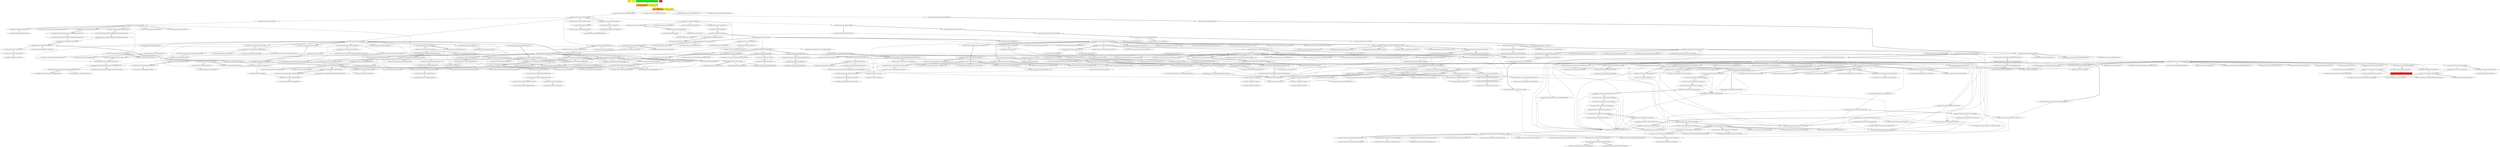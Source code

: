 digraph enhanced {
	"ochiai" [style=striped shape=box fillcolor="yellow"];
	"d4" [style=striped shape=box fillcolor="yellow"];
	"com.google.javascript.jscomp.CodePrinterTest#386" [style=striped shape=box fillcolor="orange:yellow"];
	"com.google.javascript.jscomp.CodeGenerator#1010" [style=striped shape=box fillcolor="red"];
	"real" [style=striped shape=box fillcolor="red"];
	"com.google.javascript.jscomp.CodePrinterTest#1231" [style=striped shape=box fillcolor="green"];
	"com.google.javascript.jscomp.CodePrinterTest#70" [style=striped shape=box fillcolor="orange:yellow"];
	"com.google.common.collect.RegularImmutableMap$NonTerminalEntry#116" -> "com.google.common.collect.ImmutableEntry#34";
	"com.google.common.collect.Maps#540" -> "com.google.common.collect.ImmutableEntry#34";
	"com.google.common.collect.RegularImmutableMap$TerminalEntry#134" -> "com.google.common.collect.ImmutableEntry#34";
	"com.google.common.collect.RegularImmutableMap#98" -> "com.google.common.collect.RegularImmutableMap$NonTerminalEntry#116";
	"com.google.javascript.jscomp.JSSourceFile#78" -> "com.google.javascript.jscomp.SourceFile#97" [style=bold];
	"com.google.javascript.jscomp.mozilla.rhino.ObjToIntMap#362" -> "com.google.javascript.jscomp.mozilla.rhino.ObjToIntMap#326" [style=bold];
	"com.google.javascript.rhino.Node#836" -> "com.google.javascript.rhino.Node$PropListItem#352" [style=bold];
	"com.google.javascript.rhino.Node#825" -> "com.google.javascript.rhino.Node$PropListItem#356";
	"com.google.javascript.jscomp.mozilla.rhino.ast.Symbol#68" -> "com.google.javascript.jscomp.mozilla.rhino.ast.Symbol#104" [style=bold];
	"com.google.javascript.jscomp.parsing.IRFactory$TransformDispatcher#361" -> "com.google.javascript.jscomp.mozilla.rhino.Node$NodeIterator#393" [style=bold];
	"com.google.javascript.jscomp.parsing.IRFactory#358" -> "com.google.javascript.jscomp.parsing.TypeSafeDispatcher#119" [style=bold];
	"com.google.javascript.jscomp.parsing.IRFactory#298" -> "com.google.javascript.rhino.Node#1144" [style=bold];
	"com.google.javascript.jscomp.parsing.ParserRunner#55" -> "com.google.javascript.jscomp.parsing.ParserRunner#62" [style=bold];
	"com.google.javascript.jscomp.ComposeWarningsGuard$GuardComparator#62" -> "com.google.javascript.jscomp.WarningsGuard#84";
	"com.google.common.collect.RegularImmutableMap#48" -> "com.google.common.collect.RegularImmutableMap$NonTerminalEntry#121";
	"com.google.common.collect.RegularImmutableMap#143" -> "com.google.common.collect.RegularImmutableMap$NonTerminalEntry#121";
	"com.google.javascript.jscomp.mozilla.rhino.ScriptRuntime$DefaultMessageProvider#3700" -> "com.google.javascript.jscomp.mozilla.rhino.Context#379" [style=bold];
	"com.google.javascript.jscomp.mozilla.rhino.Node#430" -> "com.google.javascript.jscomp.mozilla.rhino.Node$NodeIterator#388" [style=bold];
	"com.google.javascript.jscomp.mozilla.rhino.Parser#3278" -> "com.google.javascript.jscomp.mozilla.rhino.Parser#3289";
	"com.google.javascript.jscomp.mozilla.rhino.Parser#1890" -> "com.google.javascript.jscomp.mozilla.rhino.Parser#296";
	"com.google.javascript.jscomp.mozilla.rhino.Parser#2179" -> "com.google.javascript.jscomp.mozilla.rhino.Parser#2192" [style=bold];
	"com.google.javascript.jscomp.mozilla.rhino.Node$NodeIterator#382" -> "com.google.javascript.jscomp.mozilla.rhino.Node$NodeIterator#382";
	"com.google.javascript.jscomp.parsing.IRFactory$TransformDispatcher#361" -> "com.google.javascript.jscomp.mozilla.rhino.Node$NodeIterator#382";
	"com.google.javascript.jscomp.Compiler#218" -> "com.google.javascript.jscomp.ErrorFormat$2#38" [style=bold];
	"com.google.javascript.jscomp.Tracer#440" -> "com.google.javascript.jscomp.Tracer#407" [style=bold];
	"com.google.javascript.rhino.Node#860" -> "com.google.javascript.rhino.Node#1177";
	"com.google.javascript.jscomp.JsAst#87" -> "com.google.javascript.jscomp.parsing.ParserRunner#95";
	"com.google.javascript.jscomp.RhinoErrorReporter#33" -> "com.google.javascript.jscomp.RhinoErrorReporter#73" [style=bold];
	"com.google.javascript.jscomp.ComposeWarningsGuard#141" -> "com.google.javascript.jscomp.WarningsGuard#95";
	"com.google.javascript.jscomp.CodePrinter$CompactCodePrinter#379" -> "com.google.javascript.jscomp.CodePrinter$CompactCodePrinter#407" [style=bold];
	"com.google.javascript.jscomp.mozilla.rhino.ast.ScriptNode#85" -> "com.google.javascript.jscomp.mozilla.rhino.ast.Scope#73" [style=bold];
	"com.google.javascript.rhino.ScriptRuntime#458" -> "com.google.javascript.rhino.Context#400" [style=bold];
	"com.google.javascript.rhino.Node#2038" -> "com.google.javascript.rhino.Node#832";
	"com.google.common.collect.ImmutableSet#160" -> "com.google.common.collect.ImmutableSet#222" [style=bold];
	"com.google.javascript.jscomp.NodeTraversal#196" -> "com.google.javascript.jscomp.NodeTraversal#204" [style=bold];
	"com.google.javascript.rhino.Node#832" -> "com.google.javascript.rhino.Node#836";
	"com.google.javascript.jscomp.mozilla.rhino.Node#227" -> "com.google.javascript.jscomp.mozilla.rhino.Node#513";
	"com.google.javascript.jscomp.SourceFile$Preloaded#304" -> "com.google.javascript.jscomp.SourceFile#79";
	"com.google.javascript.jscomp.JSSourceFile#72" -> "com.google.javascript.jscomp.SourceFile#79";
	"com.google.javascript.jscomp.parsing.Config#90" -> "com.google.common.collect.ImmutableMap#318" [style=bold];
	"com.google.javascript.jscomp.mozilla.rhino.CompilerEnvirons#69" -> "com.google.javascript.jscomp.mozilla.rhino.Context#1816" [style=bold];
	"com.google.javascript.jscomp.mozilla.rhino.ScriptRuntime#3639" -> "com.google.javascript.jscomp.mozilla.rhino.ScriptRuntime#3691";
	"com.google.common.collect.RegularImmutableMap#48" -> "com.google.common.collect.ImmutableEntry#44";
	"com.google.common.collect.RegularImmutableMap#143" -> "com.google.common.collect.ImmutableEntry#44";
	"com.google.javascript.jscomp.SuppressDocWarningsGuard#40" -> "com.google.common.collect.ImmutableEntry#44";
	"com.google.common.collect.ImmutableMap$Builder#189" -> "com.google.common.collect.ImmutableEntry#44";
	"com.google.javascript.jscomp.CodeGenerator#87" -> "com.google.javascript.rhino.Node#1283";
	"com.google.javascript.jscomp.CodeConsumer#200" -> "com.google.javascript.jscomp.CodePrinter$CompactCodePrinter#416";
	"com.google.javascript.jscomp.CodeConsumer#182" -> "com.google.javascript.jscomp.CodePrinter$CompactCodePrinter#416";
	"com.google.javascript.jscomp.CodePrinterTest#70" -> "com.google.javascript.jscomp.CodePrinter$Builder#584";
	"com.google.javascript.jscomp.parsing.ParserRunner#95" -> "com.google.javascript.jscomp.mozilla.rhino.Context#393" [style=bold];
	"com.google.javascript.rhino.Node#1144" -> "com.google.javascript.rhino.Node#1163";
	"com.google.javascript.rhino.Node#1136" -> "com.google.javascript.rhino.Node#1163";
	"com.google.common.collect.RegularImmutableMap#48" -> "com.google.common.collect.ImmutableEntry#40";
	"com.google.common.collect.RegularImmutableMap#143" -> "com.google.common.collect.ImmutableEntry#40";
	"com.google.javascript.jscomp.SuppressDocWarningsGuard#40" -> "com.google.common.collect.ImmutableEntry#40";
	"com.google.common.collect.ImmutableMap$Builder#189" -> "com.google.common.collect.ImmutableEntry#40";
	"com.google.javascript.jscomp.BasicErrorManager#37" -> "com.google.common.collect.Sets#326";
	"com.google.javascript.jscomp.mozilla.rhino.Parser#3316" -> "com.google.javascript.jscomp.mozilla.rhino.ast.StringLiteral#95" [style=bold];
	"com.google.javascript.jscomp.CodeGenerator#87" -> "com.google.javascript.jscomp.CodePrinter$MappedCodePrinter#91" [style=bold];
	"com.google.javascript.jscomp.CompilerOptions#939" -> "com.google.javascript.jscomp.ComposeWarningsGuard#118" [style=bold];
	"com.google.javascript.jscomp.parsing.IRFactory#152" -> "com.google.javascript.rhino.Node#825";
	"com.google.javascript.jscomp.JsAst#87" -> "com.google.javascript.rhino.Node#825";
	"com.google.javascript.rhino.Node#1994" -> "com.google.javascript.rhino.Node#825";
	"com.google.javascript.jscomp.mozilla.rhino.Parser#1890" -> "com.google.javascript.jscomp.mozilla.rhino.Parser#2094";
	"com.google.javascript.jscomp.mozilla.rhino.Context#418" -> "com.google.javascript.jscomp.mozilla.rhino.ContextFactory#501" [style=bold];
	"com.google.javascript.jscomp.Compiler#227" -> "com.google.javascript.jscomp.SuppressDocWarningsGuard#40" [style=bold];
	"com.google.javascript.jscomp.RhinoErrorReporter#73" -> "com.google.javascript.jscomp.RhinoErrorReporter#69" [style=bold];
	"com.google.javascript.jscomp.parsing.IRFactory#122" -> "com.google.javascript.jscomp.parsing.IRFactory$TransformDispatcher#361";
	"com.google.javascript.jscomp.parsing.TypeSafeDispatcher#119" -> "com.google.javascript.jscomp.parsing.IRFactory$TransformDispatcher#361";
	"com.google.javascript.jscomp.parsing.IRFactory$TransformDispatcher#361" -> "com.google.javascript.jscomp.parsing.IRFactory$TransformDispatcher#361";
	"com.google.common.collect.RegularImmutableMap#48" -> "com.google.common.collect.RegularImmutableMap$TerminalEntry#138";
	"com.google.common.collect.RegularImmutableMap#143" -> "com.google.common.collect.RegularImmutableMap$TerminalEntry#138";
	"com.google.javascript.jscomp.parsing.Config#90" -> "com.google.common.collect.ImmutableMap$Builder#207" [style=bold];
	"com.google.common.collect.RegularImmutableMap#98" -> "com.google.common.collect.RegularImmutableMap$TerminalEntry#134" [style=bold];
	"com.google.javascript.jscomp.PrepareAst#57" -> "com.google.javascript.jscomp.NodeTraversal#421";
	"com.google.javascript.jscomp.parsing.ParserRunner#95" -> "com.google.javascript.jscomp.mozilla.rhino.Parser#152";
	"com.google.javascript.jscomp.CodePrinterTest#70" -> "com.google.javascript.jscomp.CodePrinter$Builder#510";
	"com.google.javascript.jscomp.mozilla.rhino.Parser#1890" -> "com.google.javascript.jscomp.mozilla.rhino.Parser#392";
	"com.google.javascript.jscomp.mozilla.rhino.Parser#2166" -> "com.google.javascript.jscomp.mozilla.rhino.Parser#392";
	"com.google.javascript.jscomp.mozilla.rhino.Parser#2153" -> "com.google.javascript.jscomp.mozilla.rhino.Parser#392";
	"com.google.javascript.jscomp.mozilla.rhino.Parser#2192" -> "com.google.javascript.jscomp.mozilla.rhino.Parser#392";
	"com.google.javascript.jscomp.mozilla.rhino.Parser#2205" -> "com.google.javascript.jscomp.mozilla.rhino.Parser#392";
	"com.google.javascript.jscomp.mozilla.rhino.Parser#2129" -> "com.google.javascript.jscomp.mozilla.rhino.Parser#392";
	"com.google.javascript.jscomp.mozilla.rhino.Parser#2179" -> "com.google.javascript.jscomp.mozilla.rhino.Parser#392";
	"com.google.javascript.jscomp.mozilla.rhino.Parser#425" -> "com.google.javascript.jscomp.mozilla.rhino.Parser#392";
	"com.google.common.collect.Iterators$11#980" -> "com.google.common.collect.AbstractIndexedListIterator#54";
	"com.google.javascript.jscomp.NodeTraversal#246" -> "com.google.javascript.jscomp.NodeTraversal#543" [style=bold];
	"com.google.javascript.jscomp.mozilla.rhino.Node#234" -> "com.google.javascript.jscomp.mozilla.rhino.Node#534" [style=bold];
	"com.google.javascript.jscomp.ComposeWarningsGuard$GuardComparator#62" -> "com.google.javascript.jscomp.SuppressDocWarningsGuard#94" [style=bold];
	"com.google.javascript.jscomp.CodeConsumer#204" -> "com.google.javascript.jscomp.CodePrinter$CompactCodePrinter#461";
	"com.google.javascript.jscomp.mozilla.rhino.ast.Scope#222" -> "com.google.javascript.jscomp.mozilla.rhino.ast.Symbol#146" [style=bold];
	"com.google.javascript.jscomp.mozilla.rhino.ast.StringLiteral#68" -> "com.google.javascript.jscomp.mozilla.rhino.ast.AstNode#182";
	"com.google.javascript.jscomp.mozilla.rhino.ast.VariableInitializer#81" -> "com.google.javascript.jscomp.mozilla.rhino.ast.AstNode#182";
	"com.google.javascript.jscomp.mozilla.rhino.Parser#1890" -> "com.google.javascript.jscomp.mozilla.rhino.TokenStream#299";
	"com.google.javascript.jscomp.mozilla.rhino.Parser#331" -> "com.google.javascript.jscomp.mozilla.rhino.TokenStream#299";
	"com.google.javascript.jscomp.mozilla.rhino.ast.AstRoot#70" -> "com.google.javascript.jscomp.mozilla.rhino.ast.ScriptNode#85" [style=bold];
	"com.google.javascript.jscomp.Tracer#234" -> "com.google.javascript.jscomp.Tracer#958";
	"com.google.javascript.jscomp.Tracer#407" -> "com.google.javascript.jscomp.Tracer#958";
	"com.google.javascript.jscomp.CodeGenerator#87" -> "com.google.javascript.jscomp.CodePrinter$CompactCodePrinter#479";
	"com.google.javascript.rhino.Node#864" -> "com.google.javascript.rhino.Node#1189";
	"com.google.javascript.jscomp.RhinoErrorReporter#109" -> "com.google.javascript.jscomp.RhinoErrorReporter$OldRhinoErrorReporter#140" [style=bold];
	"com.google.javascript.jscomp.mozilla.rhino.Parser#2009" -> "com.google.javascript.jscomp.mozilla.rhino.ast.Symbol#68" [style=bold];
	"com.google.javascript.jscomp.mozilla.rhino.Parser#2826" -> "com.google.javascript.jscomp.mozilla.rhino.Parser#383" [style=bold];
	"com.google.common.collect.RegularImmutableMap$EntrySet#202" -> "com.google.common.collect.RegularImmutableMap#36";
	"com.google.javascript.jscomp.parsing.IRFactory$TransformDispatcher#725" -> "com.google.javascript.jscomp.parsing.IRFactory#78";
	"com.google.javascript.jscomp.parsing.IRFactory$TransformDispatcher#361" -> "com.google.javascript.jscomp.parsing.IRFactory#78";
	"com.google.javascript.jscomp.parsing.IRFactory$TransformDispatcher#708" -> "com.google.javascript.jscomp.parsing.IRFactory#78";
	"com.google.javascript.jscomp.SuppressDocWarningsGuard#40" -> "com.google.common.collect.RegularImmutableMap#35";
	"com.google.common.collect.RegularImmutableMap#35" -> "com.google.common.collect.RegularImmutableMap#35";
	"com.google.common.collect.ImmutableMap$Builder#189" -> "com.google.common.collect.RegularImmutableMap#35";
	"com.google.common.collect.ImmutableSet#364" -> "com.google.common.collect.ImmutableCollection#47";
	"com.google.javascript.jscomp.ComposeWarningsGuard$GuardComparator#51" -> "com.google.javascript.jscomp.ComposeWarningsGuard$GuardComparator#62";
	"com.google.javascript.jscomp.RhinoErrorReporter$OldRhinoErrorReporter#140" -> "com.google.javascript.jscomp.RhinoErrorReporter$OldRhinoErrorReporter#144" [style=bold];
	"com.google.javascript.jscomp.parsing.IRFactory$TransformDispatcher#361" -> "com.google.javascript.rhino.Node#603";
	"com.google.javascript.jscomp.NodeTraversal#439" -> "com.google.javascript.jscomp.NodeTraversal#439";
	"com.google.javascript.jscomp.NodeTraversal#246" -> "com.google.javascript.jscomp.NodeTraversal#439";
	"com.google.javascript.jscomp.CodePrinter$Builder#584" -> "com.google.javascript.jscomp.CodePrinter#35" [style=bold];
	"com.google.javascript.jscomp.mozilla.rhino.ast.VariableDeclaration#72" -> "com.google.javascript.jscomp.mozilla.rhino.ast.AstNode#171";
	"com.google.javascript.jscomp.mozilla.rhino.ast.Name#84" -> "com.google.javascript.jscomp.mozilla.rhino.ast.AstNode#171";
	"com.google.javascript.jscomp.Compiler#1261" -> "com.google.javascript.jscomp.JSSourceFile#55";
	"com.google.javascript.jscomp.parsing.ParserRunner#95" -> "com.google.javascript.rhino.Node#2038";
	"com.google.common.collect.AbstractIndexedListIterator#54" -> "com.google.common.collect.AbstractIndexedListIterator#68";
	"com.google.javascript.jscomp.DiagnosticGroupWarningsGuard#33" -> "com.google.javascript.jscomp.WarningsGuard#45";
	"com.google.javascript.jscomp.SuppressDocWarningsGuard#40" -> "com.google.javascript.jscomp.WarningsGuard#45";
	"com.google.javascript.jscomp.ComposeWarningsGuard#78" -> "com.google.javascript.jscomp.WarningsGuard#45";
	"com.google.javascript.jscomp.RhinoErrorReporter#73" -> "com.google.common.collect.ImmutableMap#117" [style=bold];
	"com.google.javascript.jscomp.CodePrinterTest#31" -> "com.google.javascript.jscomp.Compiler#182";
	"com.google.javascript.jscomp.mozilla.rhino.ObjToIntMap#362" -> "com.google.javascript.jscomp.mozilla.rhino.ObjToIntMap#304" [style=bold];
	"com.google.javascript.jscomp.Compiler#182" -> "com.google.javascript.jscomp.Compiler#189";
	"com.google.javascript.jscomp.mozilla.rhino.ScriptRuntime#3691" -> "com.google.javascript.jscomp.mozilla.rhino.ScriptRuntime$DefaultMessageProvider#3700" [style=bold];
	"com.google.javascript.jscomp.ComposeWarningsGuard#78" -> "com.google.javascript.jscomp.ComposeWarningsGuard$GuardComparator#51";
	"com.google.javascript.jscomp.ComposeWarningsGuard#87" -> "com.google.javascript.jscomp.ComposeWarningsGuard$GuardComparator#51";
	"com.google.common.collect.AbstractIndexedListIterator#81" -> "com.google.common.collect.Iterators$11#982";
	"com.google.javascript.jscomp.CodePrinterTest#70" -> "com.google.javascript.jscomp.CodePrinter$Builder#539";
	"com.google.common.collect.Iterators#979" -> "com.google.common.collect.Iterators$11#980" [style=bold];
	"com.google.javascript.jscomp.parsing.IRFactory#1243" -> "com.google.javascript.rhino.Node#757";
	"com.google.javascript.jscomp.parsing.IRFactory#1263" -> "com.google.javascript.rhino.Node#757";
	"com.google.javascript.jscomp.parsing.IRFactory#1259" -> "com.google.javascript.rhino.Node#757";
	"com.google.javascript.jscomp.parsing.Config#90" -> "com.google.common.collect.AbstractIndexedListIterator#76";
	"com.google.javascript.jscomp.ComposeWarningsGuard#118" -> "com.google.common.collect.AbstractIndexedListIterator#76";
	"com.google.common.collect.AbstractIndexedListIterator#81" -> "com.google.common.collect.AbstractIndexedListIterator#76";
	"com.google.javascript.jscomp.SuppressDocWarningsGuard#40" -> "com.google.common.collect.AbstractIndexedListIterator#76";
	"com.google.common.collect.ImmutableMap$Builder#189" -> "com.google.common.collect.AbstractIndexedListIterator#76";
	"com.google.javascript.jscomp.DiagnosticGroup#118" -> "com.google.common.collect.AbstractIndexedListIterator#76";
	"com.google.javascript.jscomp.ComposeWarningsGuard$GuardComparator#51" -> "com.google.javascript.jscomp.ComposeWarningsGuard$GuardComparator#56" [style=bold];
	"com.google.javascript.jscomp.NodeTraversal#246" -> "com.google.javascript.jscomp.NodeTraversal#523" [style=bold];
	"com.google.javascript.jscomp.CodePrinter$CompactCodePrinter#407" -> "com.google.javascript.jscomp.CodePrinter$MappedCodePrinter#60";
	"com.google.javascript.jscomp.mozilla.rhino.Parser#1890" -> "com.google.javascript.jscomp.mozilla.rhino.Node#557";
	"com.google.javascript.jscomp.mozilla.rhino.Parser#3289" -> "com.google.javascript.jscomp.mozilla.rhino.Node#557";
	"com.google.javascript.jscomp.mozilla.rhino.Parser#1001" -> "com.google.javascript.jscomp.mozilla.rhino.Node#557";
	"com.google.javascript.jscomp.mozilla.rhino.Parser#3316" -> "com.google.javascript.jscomp.mozilla.rhino.Node#557";
	"com.google.javascript.jscomp.mozilla.rhino.Parser#2477" -> "com.google.javascript.jscomp.mozilla.rhino.Node#557";
	"com.google.javascript.jscomp.parsing.IRFactory$TransformDispatcher#361" -> "com.google.javascript.jscomp.mozilla.rhino.Node#430" [style=bold];
	"com.google.javascript.jscomp.parsing.IRFactory#161" -> "com.google.javascript.jscomp.mozilla.rhino.ast.ScriptNode#93";
	"com.google.javascript.jscomp.parsing.IRFactory$TransformDispatcher#361" -> "com.google.javascript.jscomp.mozilla.rhino.ast.VariableInitializer#120";
	"com.google.javascript.rhino.Node#1136" -> "com.google.javascript.rhino.Node#864";
	"com.google.javascript.jscomp.Tracer#234" -> "com.google.javascript.jscomp.Tracer$1#223" [style=bold];
	"com.google.javascript.jscomp.mozilla.rhino.Parser#1890" -> "com.google.javascript.jscomp.mozilla.rhino.Parser#276";
	"com.google.javascript.jscomp.mozilla.rhino.Parser#550" -> "com.google.javascript.jscomp.mozilla.rhino.Parser#276";
	"com.google.javascript.jscomp.parsing.Config#90" -> "com.google.common.collect.AbstractIndexedListIterator#81";
	"com.google.javascript.jscomp.ComposeWarningsGuard#118" -> "com.google.common.collect.AbstractIndexedListIterator#81";
	"com.google.javascript.jscomp.SuppressDocWarningsGuard#40" -> "com.google.common.collect.AbstractIndexedListIterator#81";
	"com.google.common.collect.ImmutableMap$Builder#189" -> "com.google.common.collect.AbstractIndexedListIterator#81";
	"com.google.javascript.jscomp.DiagnosticGroup#118" -> "com.google.common.collect.AbstractIndexedListIterator#81";
	"com.google.javascript.jscomp.mozilla.rhino.Parser#3316" -> "com.google.javascript.jscomp.mozilla.rhino.ast.StringLiteral#107" [style=bold];
	"com.google.javascript.jscomp.mozilla.rhino.Parser#1890" -> "com.google.javascript.jscomp.mozilla.rhino.ast.VariableInitializer#128";
	"com.google.javascript.jscomp.JSSourceFile#55" -> "com.google.javascript.jscomp.JSSourceFile#72" [style=bold];
	"com.google.javascript.rhino.Node#793" -> "com.google.javascript.rhino.Node#742";
	"com.google.javascript.jscomp.DiagnosticGroupWarningsGuard#45" -> "com.google.javascript.jscomp.CheckLevel#30";
	"com.google.javascript.jscomp.Compiler#227" -> "com.google.javascript.jscomp.CheckLevel#30";
	"com.google.javascript.jscomp.DiagnosticGroupWarningsGuard#50" -> "com.google.javascript.jscomp.CheckLevel#30";
	"com.google.javascript.jscomp.JsAst#77" -> "com.google.javascript.jscomp.JSSourceFile#78";
	"com.google.javascript.jscomp.mozilla.rhino.Parser#3388" -> "com.google.javascript.jscomp.mozilla.rhino.ast.AstNode#191";
	"com.google.javascript.jscomp.mozilla.rhino.Parser#1111" -> "com.google.javascript.jscomp.mozilla.rhino.ast.AstNode#191";
	"com.google.javascript.jscomp.mozilla.rhino.Parser#276" -> "com.google.javascript.jscomp.mozilla.rhino.ast.AstNode#191";
	"com.google.javascript.jscomp.mozilla.rhino.ast.AstNode#263" -> "com.google.javascript.jscomp.mozilla.rhino.ast.AstNode#191";
	"com.google.javascript.jscomp.mozilla.rhino.ast.AstNode#207" -> "com.google.javascript.jscomp.mozilla.rhino.ast.AstNode#191";
	"com.google.javascript.jscomp.mozilla.rhino.Parser#2532" -> "com.google.javascript.jscomp.mozilla.rhino.ast.AstNode#191";
	"com.google.javascript.rhino.Node#1144" -> "com.google.javascript.rhino.Node#860";
	"com.google.javascript.jscomp.parsing.IRFactory#298" -> "com.google.javascript.rhino.Node#860";
	"com.google.javascript.jscomp.parsing.IRFactory$TransformDispatcher#361" -> "com.google.javascript.rhino.Node#860";
	"com.google.javascript.jscomp.mozilla.rhino.ast.Scope#222" -> "com.google.javascript.jscomp.mozilla.rhino.ast.Symbol#97" [style=bold];
	"com.google.common.collect.ImmutableMap#117" -> "com.google.common.collect.ImmutableMap#139";
	"com.google.common.collect.ImmutableMap$Builder#178" -> "com.google.common.collect.ImmutableMap#139";
	"com.google.common.collect.ImmutableMap#240" -> "com.google.common.collect.ImmutableMap#139";
	"com.google.javascript.jscomp.Compiler#227" -> "com.google.javascript.jscomp.DiagnosticGroupWarningsGuard#33";
	"com.google.javascript.jscomp.CompilerOptions#946" -> "com.google.javascript.jscomp.DiagnosticGroupWarningsGuard#33";
	"com.google.javascript.jscomp.SuppressDocWarningsGuard#40" -> "com.google.javascript.jscomp.DiagnosticGroupWarningsGuard#33";
	"com.google.common.collect.ImmutableMap$Builder#189" -> "com.google.common.collect.RegularImmutableMap#167" [style=bold];
	"com.google.javascript.jscomp.mozilla.rhino.ast.Scope#222" -> "com.google.javascript.jscomp.mozilla.rhino.ast.Scope#246" [style=bold];
	"com.google.javascript.jscomp.mozilla.rhino.ast.VariableInitializer#110" -> "com.google.javascript.jscomp.mozilla.rhino.ast.AstNode#263";
	"com.google.javascript.jscomp.mozilla.rhino.Parser#550" -> "com.google.javascript.jscomp.mozilla.rhino.ast.AstNode#263";
	"com.google.javascript.jscomp.mozilla.rhino.ast.VariableInitializer#128" -> "com.google.javascript.jscomp.mozilla.rhino.ast.AstNode#263";
	"com.google.javascript.jscomp.mozilla.rhino.ast.VariableDeclaration#104" -> "com.google.javascript.jscomp.mozilla.rhino.ast.AstNode#263";
	"com.google.common.collect.ImmutableSet#144" -> "com.google.common.collect.ImmutableSet#160";
	"com.google.javascript.jscomp.parsing.IRFactory#78" -> "com.google.javascript.jscomp.parsing.IRFactory#1243" [style=bold];
	"com.google.javascript.jscomp.CodeConsumer#204" -> "com.google.javascript.jscomp.CodeConsumer#200";
	"com.google.javascript.jscomp.mozilla.rhino.ast.AstNode#207" -> "com.google.javascript.jscomp.mozilla.rhino.ast.AstNode#254";
	"com.google.javascript.jscomp.parsing.Config#90" -> "com.google.common.collect.ImmutableMap#128" [style=bold];
	"com.google.javascript.jscomp.mozilla.rhino.ContextFactory#440" -> "com.google.javascript.jscomp.mozilla.rhino.Kit#316";
	"com.google.javascript.jscomp.mozilla.rhino.ContextFactory#451" -> "com.google.javascript.jscomp.mozilla.rhino.Kit#316";
	"com.google.javascript.jscomp.DiagnosticGroup#118" -> "com.google.javascript.jscomp.DiagnosticGroup#111";
	"com.google.javascript.jscomp.Compiler#227" -> "com.google.javascript.jscomp.DiagnosticGroup#72";
	"com.google.javascript.jscomp.ComposeWarningsGuard#118" -> "com.google.javascript.jscomp.DiagnosticGroup#72";
	"com.google.javascript.jscomp.CodeGenerator#948" -> "com.google.javascript.jscomp.CodeGenerator#957" [style=bold];
	"com.google.javascript.jscomp.DiagnosticGroups#58" -> "com.google.common.collect.ImmutableMap#240" [style=bold];
	"com.google.javascript.jscomp.mozilla.rhino.Parser#1890" -> "com.google.javascript.jscomp.mozilla.rhino.Node#204";
	"com.google.javascript.jscomp.mozilla.rhino.ast.VariableDeclaration#115" -> "com.google.javascript.jscomp.mozilla.rhino.Node#204";
	"com.google.javascript.jscomp.CodeGenerator#87" -> "com.google.javascript.rhino.Node$StringNode#299";
	"com.google.javascript.jscomp.mozilla.rhino.ast.Scope#200" -> "com.google.javascript.jscomp.mozilla.rhino.ast.Scope#235" [style=bold];
	"com.google.javascript.jscomp.mozilla.rhino.TokenStream#320" -> "com.google.javascript.jscomp.mozilla.rhino.TokenStream#126";
	"com.google.javascript.jscomp.CodeGenerator#87" -> "com.google.javascript.jscomp.CodeConsumer#204";
	"com.google.javascript.jscomp.mozilla.rhino.Parser#961" -> "com.google.javascript.jscomp.mozilla.rhino.CompilerEnvirons#200";
	"com.google.javascript.jscomp.mozilla.rhino.Parser#3434" -> "com.google.javascript.jscomp.mozilla.rhino.CompilerEnvirons#200";
	"com.google.javascript.jscomp.DiagnosticGroupWarningsGuard#45" -> "com.google.javascript.jscomp.DiagnosticGroup#118";
	"com.google.javascript.jscomp.mozilla.rhino.ast.ScriptNode#278" -> "com.google.javascript.jscomp.mozilla.rhino.ast.Symbol#77" [style=bold];
	"com.google.javascript.jscomp.mozilla.rhino.CompilerEnvirons#69" -> "com.google.javascript.jscomp.mozilla.rhino.Context#2188" [style=bold];
	"com.google.javascript.jscomp.mozilla.rhino.Parser#2477" -> "com.google.javascript.jscomp.mozilla.rhino.Parser#2826";
	"com.google.javascript.jscomp.mozilla.rhino.Parser#2009" -> "com.google.javascript.jscomp.mozilla.rhino.ast.Scope#222" [style=bold];
	"com.google.javascript.jscomp.mozilla.rhino.TokenStream#320" -> "com.google.javascript.jscomp.mozilla.rhino.TokenStream#1303" [style=bold];
	"com.google.javascript.jscomp.CodeGenerator#900" -> "com.google.javascript.jscomp.CodeGenerator#871";
	"com.google.common.collect.ImmutableMap$Builder#212" -> "com.google.common.collect.RegularImmutableMap#48";
	"com.google.common.collect.ImmutableMap#117" -> "com.google.common.collect.RegularImmutableMap#48";
	"com.google.common.collect.ImmutableMap#240" -> "com.google.common.collect.RegularImmutableMap#48";
	"com.google.javascript.jscomp.mozilla.rhino.TokenStream#1303" -> "com.google.javascript.jscomp.mozilla.rhino.TokenStream#1308";
	"com.google.javascript.jscomp.mozilla.rhino.TokenStream#320" -> "com.google.javascript.jscomp.mozilla.rhino.TokenStream#1308";
	"com.google.javascript.jscomp.mozilla.rhino.Node#513" -> "com.google.javascript.jscomp.mozilla.rhino.Node#474" [style=bold];
	"com.google.javascript.jscomp.mozilla.rhino.ast.Jump#61" -> "com.google.javascript.jscomp.mozilla.rhino.ast.AstNode#163";
	"com.google.javascript.jscomp.mozilla.rhino.ast.AstNode#171" -> "com.google.javascript.jscomp.mozilla.rhino.ast.AstNode#163";
	"com.google.javascript.jscomp.mozilla.rhino.ast.AstNode#182" -> "com.google.javascript.jscomp.mozilla.rhino.ast.AstNode#163";
	"com.google.javascript.jscomp.mozilla.rhino.Parser#1890" -> "com.google.javascript.jscomp.mozilla.rhino.Node#234";
	"com.google.common.collect.RegularImmutableMap#48" -> "com.google.common.collect.ImmutableMap#269";
	"com.google.javascript.jscomp.mozilla.rhino.Parser#550" -> "com.google.javascript.jscomp.mozilla.rhino.ast.ScriptNode#101";
	"com.google.common.collect.ImmutableMap$Builder#207" -> "com.google.common.collect.ImmutableMap$Builder#212" [style=bold];
	"com.google.javascript.jscomp.CodeGenerator#87" -> "com.google.javascript.jscomp.NodeUtil#2148";
	"com.google.javascript.jscomp.CodeGenerator#957" -> "com.google.javascript.jscomp.CodeGenerator#1010";
	"com.google.javascript.jscomp.Compiler#858" -> "com.google.javascript.jscomp.Tracer#234";
	"com.google.javascript.jscomp.parsing.IRFactory#78" -> "com.google.javascript.jscomp.parsing.IRFactory#1263";
	"com.google.javascript.jscomp.CodePrinterTest#70" -> "com.google.javascript.jscomp.CodePrinter$Builder#501";
	"com.google.common.collect.SingletonImmutableSet#63" -> "com.google.javascript.jscomp.DiagnosticType#115" [style=bold];
	"com.google.javascript.jscomp.mozilla.rhino.ast.Symbol#68" -> "com.google.javascript.jscomp.mozilla.rhino.ast.Symbol#84" [style=bold];
	"com.google.javascript.jscomp.mozilla.rhino.TokenStream#1284" -> "com.google.javascript.jscomp.mozilla.rhino.TokenStream#1410";
	"com.google.javascript.jscomp.NodeTraversal#439" -> "com.google.javascript.jscomp.NodeTraversal#614";
	"com.google.javascript.rhino.Node#525" -> "com.google.javascript.rhino.Node$StringNode#278";
	"com.google.javascript.rhino.Node#521" -> "com.google.javascript.rhino.Node$StringNode#278";
	"com.google.javascript.jscomp.CodeGenerator#87" -> "com.google.javascript.jscomp.CodePrinter$MappedCodePrinter#114" [style=bold];
	"com.google.javascript.jscomp.parsing.IRFactory#244" -> "com.google.javascript.jscomp.mozilla.rhino.Node#227" [style=bold];
	"com.google.javascript.jscomp.CompilerInput#105" -> "com.google.javascript.jscomp.JsAst#49";
	"com.google.common.collect.AbstractIndexedListIterator#68" -> "com.google.common.collect.UnmodifiableListIterator#36";
	"com.google.javascript.jscomp.mozilla.rhino.CompilerEnvirons#69" -> "com.google.javascript.jscomp.mozilla.rhino.CompilerEnvirons#102";
	"com.google.javascript.jscomp.CompilerInput#84" -> "com.google.javascript.jscomp.JsAst#42";
	"com.google.javascript.jscomp.parsing.IRFactory#78" -> "com.google.javascript.jscomp.parsing.IRFactory#1259";
	"com.google.javascript.jscomp.mozilla.rhino.Parser#1890" -> "com.google.javascript.jscomp.mozilla.rhino.ast.AstNode#227";
	"com.google.javascript.jscomp.mozilla.rhino.Parser#1111" -> "com.google.javascript.jscomp.mozilla.rhino.ast.AstNode#227";
	"com.google.javascript.jscomp.mozilla.rhino.ast.Name#84" -> "com.google.javascript.jscomp.mozilla.rhino.ast.AstNode#227";
	"com.google.javascript.jscomp.mozilla.rhino.ast.Name#101" -> "com.google.javascript.jscomp.mozilla.rhino.ast.AstNode#227";
	"com.google.javascript.jscomp.mozilla.rhino.Parser#550" -> "com.google.javascript.jscomp.mozilla.rhino.ast.AstNode#227";
	"com.google.javascript.jscomp.mozilla.rhino.ast.Name#101" -> "com.google.javascript.jscomp.mozilla.rhino.ast.AstNode#467";
	"com.google.javascript.jscomp.mozilla.rhino.ast.StringLiteral#95" -> "com.google.javascript.jscomp.mozilla.rhino.ast.AstNode#467";
	"com.google.javascript.jscomp.mozilla.rhino.ast.VariableDeclaration#104" -> "com.google.javascript.jscomp.mozilla.rhino.ast.AstNode#467";
	"com.google.javascript.jscomp.LightweightMessageFormatter#49" -> "com.google.javascript.jscomp.AbstractMessageFormatter#32";
	"com.google.javascript.jscomp.ErrorFormat$2#38" -> "com.google.javascript.jscomp.AbstractMessageFormatter#37";
	"com.google.javascript.jscomp.mozilla.rhino.Parser#3388" -> "com.google.javascript.jscomp.mozilla.rhino.ast.AstNode#220";
	"com.google.javascript.jscomp.mozilla.rhino.Parser#276" -> "com.google.javascript.jscomp.mozilla.rhino.ast.AstNode#220";
	"com.google.javascript.jscomp.Compiler#227" -> "com.google.javascript.jscomp.Compiler#1732" [style=bold];
	"com.google.javascript.jscomp.Compiler#867" -> "com.google.javascript.jscomp.Tracer#440";
	"com.google.javascript.jscomp.DiagnosticGroup#72" -> "com.google.javascript.jscomp.DiagnosticType#121";
	"com.google.javascript.jscomp.mozilla.rhino.Parser#2009" -> "com.google.javascript.jscomp.mozilla.rhino.ast.Scope#200" [style=bold];
	"com.google.common.collect.ImmutableSet$ArrayImmutableSet#396" -> "com.google.common.collect.ImmutableSet#364";
	"com.google.javascript.jscomp.JsAst#87" -> "com.google.javascript.jscomp.Compiler#1616";
	"com.google.common.collect.AbstractIndexedListIterator#68" -> "com.google.common.base.Preconditions#330";
	"com.google.javascript.jscomp.mozilla.rhino.Node#534" -> "com.google.javascript.jscomp.mozilla.rhino.Node#495";
	"com.google.javascript.jscomp.mozilla.rhino.ast.AstNode#163" -> "com.google.javascript.jscomp.mozilla.rhino.Node#132" [style=bold];
	"com.google.javascript.jscomp.parsing.Config#90" -> "com.google.common.collect.ImmutableMap$Builder#178";
	"com.google.common.collect.ImmutableMap$Builder#189" -> "com.google.common.collect.ImmutableMap$Builder#178";
	"com.google.common.collect.ImmutableMap#128" -> "com.google.common.collect.ImmutableMap$Builder#171" [style=bold];
	"com.google.javascript.rhino.ScriptRuntime#422" -> "com.google.javascript.rhino.ScriptRuntime#458";
	"com.google.javascript.jscomp.Compiler#227" -> "com.google.common.collect.Lists#74";
	"com.google.javascript.jscomp.Compiler#189" -> "com.google.common.collect.Lists#74";
	"com.google.common.collect.ImmutableMap$Builder#171" -> "com.google.common.collect.Lists#74";
	"com.google.javascript.jscomp.parsing.IRFactory$TransformDispatcher#361" -> "com.google.javascript.jscomp.mozilla.rhino.ast.VariableDeclaration#83";
	"com.google.javascript.jscomp.CodeGenerator#87" -> "com.google.javascript.jscomp.CodeGenerator#879";
	"com.google.javascript.jscomp.CodeGenerator#871" -> "com.google.javascript.jscomp.CodeGenerator#879";
	"com.google.javascript.jscomp.ClosureCodingConvention#38" -> "com.google.javascript.jscomp.DefaultCodingConvention#32";
	"com.google.javascript.jscomp.CodePrinter#615" -> "com.google.javascript.jscomp.CodePrinter$MappedCodePrinter#179" [style=bold];
	"com.google.javascript.jscomp.Compiler#208" -> "com.google.common.base.Preconditions#203";
	"com.google.common.collect.ImmutableMap#139" -> "com.google.common.base.Preconditions#203";
	"com.google.javascript.jscomp.mozilla.rhino.Parser#331" -> "com.google.javascript.jscomp.mozilla.rhino.TokenStream#320" [style=bold];
	"com.google.javascript.jscomp.mozilla.rhino.Parser#1890" -> "com.google.javascript.jscomp.mozilla.rhino.ast.VariableDeclaration#72" [style=bold];
	"com.google.javascript.jscomp.mozilla.rhino.ast.AstNode#263" -> "com.google.javascript.jscomp.mozilla.rhino.ast.AstNode#247" [style=bold];
	"com.google.common.collect.RegularImmutableMap#48" -> "com.google.common.collect.RegularImmutableMap#81" [style=bold];
	"com.google.javascript.jscomp.ComposeWarningsGuard#141" -> "com.google.javascript.jscomp.DiagnosticGroupWarningsGuard#50";
	"com.google.javascript.jscomp.mozilla.rhino.Parser#1001" -> "com.google.javascript.jscomp.mozilla.rhino.Parser#1890";
	"com.google.javascript.jscomp.Compiler#189" -> "com.google.javascript.jscomp.RhinoErrorReporter#109" [style=bold];
	"com.google.javascript.jscomp.ClosureCodingConvention#38" -> "com.google.common.collect.ImmutableSet#144" [style=bold];
	"com.google.javascript.jscomp.CodePrinterTest#31" -> "com.google.javascript.jscomp.Compiler#227";
	"com.google.common.collect.ImmutableMap#318" -> "com.google.common.collect.RegularImmutableMap#143" [style=bold];
	"com.google.common.base.Preconditions#330" -> "com.google.common.base.Preconditions#350" [style=bold];
	"com.google.common.collect.RegularImmutableMap#81" -> "com.google.common.base.Preconditions#114";
	"com.google.common.collect.RegularImmutableMap#48" -> "com.google.common.base.Preconditions#114";
	"com.google.javascript.jscomp.JsAst#49" -> "com.google.javascript.jscomp.JsAst#77" [style=bold];
	"com.google.javascript.jscomp.Compiler#189" -> "com.google.javascript.jscomp.RhinoErrorReporter#105" [style=bold];
	"com.google.javascript.jscomp.RhinoErrorReporter$NewRhinoErrorReporter#158" -> "com.google.javascript.jscomp.RhinoErrorReporter#33";
	"com.google.javascript.jscomp.RhinoErrorReporter$OldRhinoErrorReporter#144" -> "com.google.javascript.jscomp.RhinoErrorReporter#33";
	"com.google.javascript.jscomp.Tracer#234" -> "com.google.javascript.jscomp.Tracer$ThreadTrace#745";
	"com.google.javascript.jscomp.Tracer#407" -> "com.google.javascript.jscomp.Tracer$ThreadTrace#745";
	"com.google.common.collect.RegularImmutableMap#48" -> "com.google.common.collect.RegularImmutableMap#93" [style=bold];
	"com.google.javascript.jscomp.ComposeWarningsGuard#118" -> "com.google.javascript.jscomp.DiagnosticGroup#130";
	"com.google.javascript.rhino.Node$PropListItem#352" -> "com.google.javascript.rhino.Node$PropListItem#360";
	"com.google.javascript.rhino.Node#777" -> "com.google.javascript.rhino.Node$PropListItem#360";
	"com.google.javascript.rhino.Node$PropListItem#356" -> "com.google.javascript.rhino.Node$PropListItem#360";
	"com.google.common.collect.RegularImmutableMap#48" -> "com.google.common.collect.RegularImmutableMap#98" [style=bold];
	"com.google.javascript.jscomp.Compiler#227" -> "com.google.javascript.jscomp.Compiler#218";
	"com.google.javascript.jscomp.ComposeWarningsGuard#141" -> "com.google.javascript.jscomp.DiagnosticGroupWarningsGuard#45";
	"com.google.javascript.jscomp.parsing.IRFactory#298" -> "com.google.javascript.jscomp.parsing.IRFactory#348" [style=bold];
	"com.google.javascript.jscomp.RhinoErrorReporter#73" -> "com.google.javascript.rhino.ScriptRuntime#422";
	"com.google.javascript.jscomp.JsAst#77" -> "com.google.javascript.jscomp.JsAst#87" [style=bold];
	"com.google.javascript.jscomp.Compiler#189" -> "com.google.javascript.jscomp.AbstractCompiler#39" [style=bold];
	"com.google.javascript.jscomp.CodePrinterTest#1231" -> "com.google.javascript.jscomp.CodePrinterTest#386";
	"com.google.javascript.jscomp.Compiler#1789" -> "com.google.javascript.jscomp.Compiler#1777";
	"com.google.javascript.jscomp.SourceFile$Preloaded#304" -> "com.google.javascript.jscomp.SourceFile#121" [style=bold];
	"com.google.javascript.jscomp.Compiler#1693" -> "com.google.javascript.jscomp.CompilerOptions#1169" [style=bold];
	"com.google.javascript.jscomp.mozilla.rhino.TokenStream#320" -> "com.google.javascript.jscomp.mozilla.rhino.TokenStream#1253";
	"com.google.javascript.jscomp.Compiler#227" -> "com.google.javascript.jscomp.Compiler#208";
	"com.google.javascript.jscomp.parsing.IRFactory#256" -> "com.google.javascript.jscomp.parsing.IRFactory#358" [style=bold];
	"com.google.javascript.jscomp.RhinoErrorReporter#105" -> "com.google.javascript.jscomp.RhinoErrorReporter$NewRhinoErrorReporter#154" [style=bold];
	"com.google.javascript.jscomp.parsing.IRFactory#122" -> "com.google.javascript.rhino.Node#1953";
	"com.google.javascript.jscomp.RhinoErrorReporter$NewRhinoErrorReporter#154" -> "com.google.javascript.jscomp.RhinoErrorReporter$NewRhinoErrorReporter#158" [style=bold];
	"com.google.javascript.jscomp.CompilerOptions#946" -> "com.google.javascript.jscomp.CompilerOptions#972" [style=bold];
	"com.google.javascript.jscomp.CodePrinter#615" -> "com.google.javascript.jscomp.CodeConsumer#287";
	"com.google.javascript.jscomp.CodeGenerator#79" -> "com.google.javascript.jscomp.CodeGenerator#1079" [style=bold];
	"com.google.javascript.jscomp.CompilerInput#84" -> "com.google.javascript.jscomp.SourceFile#139";
	"com.google.javascript.jscomp.JSSourceFile#72" -> "com.google.javascript.jscomp.SourceFile#139";
	"com.google.javascript.jscomp.JsAst#77" -> "com.google.javascript.jscomp.SourceFile#139";
	"com.google.javascript.jscomp.JsAst#42" -> "com.google.javascript.jscomp.SourceFile#139";
	"com.google.common.collect.RegularImmutableMap#48" -> "com.google.common.collect.Hashing#40";
	"com.google.common.collect.RegularImmutableMap#143" -> "com.google.common.collect.Hashing#40";
	"com.google.common.collect.RegularImmutableSet#46" -> "com.google.common.collect.Hashing#40";
	"com.google.common.collect.ImmutableSet#160" -> "com.google.common.collect.Hashing#40";
	"com.google.javascript.jscomp.Compiler#218" -> "com.google.javascript.jscomp.CompilerOptions#1056" [style=bold];
	"com.google.javascript.jscomp.BasicErrorManager#37" -> "com.google.javascript.jscomp.BasicErrorManager$LeveledJSErrorComparator#115";
	"com.google.javascript.jscomp.Compiler#189" -> "com.google.javascript.jscomp.Compiler#1640" [style=bold];
	"com.google.javascript.jscomp.parsing.IRFactory$TransformDispatcher#361" -> "com.google.javascript.jscomp.parsing.IRFactory$TransformDispatcher#708";
	"com.google.javascript.jscomp.mozilla.rhino.TokenStream#1284" -> "com.google.javascript.jscomp.mozilla.rhino.TokenStream#1364" [style=bold];
	"com.google.javascript.jscomp.JSSourceFile#55" -> "com.google.javascript.jscomp.SourceFile#260" [style=bold];
	"com.google.javascript.jscomp.parsing.IRFactory#1243" -> "com.google.javascript.rhino.Node#369";
	"com.google.javascript.rhino.Node$StringNode#278" -> "com.google.javascript.rhino.Node#369";
	"com.google.javascript.jscomp.parsing.IRFactory#122" -> "com.google.javascript.rhino.Node#369";
	"com.google.javascript.jscomp.parsing.IRFactory#152" -> "com.google.javascript.rhino.Node#369";
	"com.google.javascript.jscomp.mozilla.rhino.TokenStream#320" -> "com.google.javascript.jscomp.mozilla.rhino.TokenStream#889";
	"com.google.javascript.jscomp.parsing.IRFactory#256" -> "com.google.javascript.jscomp.parsing.IRFactory#244" [style=bold];
	"com.google.javascript.jscomp.parsing.IRFactory#161" -> "com.google.javascript.jscomp.parsing.IRFactory#122" [style=bold];
	"com.google.javascript.jscomp.mozilla.rhino.ast.Scope#73" -> "com.google.javascript.jscomp.mozilla.rhino.ast.Jump#61" [style=bold];
	"com.google.javascript.jscomp.mozilla.rhino.Parser#550" -> "com.google.javascript.jscomp.mozilla.rhino.Node#282";
	"com.google.javascript.jscomp.CodeGenerator#87" -> "com.google.common.base.Preconditions#128";
	"com.google.javascript.jscomp.CodePrinter$MappedCodePrinter#91" -> "com.google.common.base.Preconditions#128";
	"com.google.javascript.jscomp.NodeTraversal#523" -> "com.google.common.base.Preconditions#128";
	"com.google.javascript.jscomp.CodePrinter$MappedCodePrinter#60" -> "com.google.common.base.Preconditions#128";
	"com.google.javascript.jscomp.Tracer#407" -> "com.google.common.base.Preconditions#128";
	"com.google.javascript.jscomp.CodePrinter#615" -> "com.google.common.base.Preconditions#128";
	"com.google.javascript.jscomp.mozilla.rhino.TokenStream#320" -> "com.google.javascript.jscomp.mozilla.rhino.TokenStream#880";
	"com.google.javascript.jscomp.mozilla.rhino.Parser#511" -> "com.google.javascript.jscomp.mozilla.rhino.CompilerEnvirons#288" [style=bold];
	"com.google.javascript.jscomp.CodeGenerator#1079" -> "com.google.javascript.jscomp.NodeUtil#2450";
	"com.google.javascript.jscomp.mozilla.rhino.Context#418" -> "com.google.javascript.jscomp.mozilla.rhino.jdk13.VMBridge_jdk13#66";
	"com.google.javascript.jscomp.mozilla.rhino.Context#379" -> "com.google.javascript.jscomp.mozilla.rhino.jdk13.VMBridge_jdk13#66";
	"com.google.javascript.jscomp.mozilla.rhino.Context#456" -> "com.google.javascript.jscomp.mozilla.rhino.jdk13.VMBridge_jdk13#66";
	"com.google.javascript.jscomp.CodeConsumer#182" -> "com.google.javascript.jscomp.CodeConsumer#154";
	"com.google.javascript.jscomp.CodeConsumer#204" -> "com.google.javascript.jscomp.CodeConsumer#154";
	"com.google.common.collect.ImmutableEntry#34" -> "com.google.common.collect.AbstractMapEntry#33" [style=bold];
	"com.google.javascript.jscomp.CodeGenerator#879" -> "com.google.javascript.jscomp.NodeUtil#1101" [style=bold];
	"com.google.javascript.jscomp.mozilla.rhino.Parser#550" -> "com.google.javascript.jscomp.mozilla.rhino.ast.ScriptNode#192";
	"com.google.javascript.jscomp.NodeTraversal#439" -> "com.google.javascript.jscomp.PrepareAst$PrepareAnnotations#142";
	"com.google.javascript.jscomp.parsing.IRFactory#298" -> "com.google.javascript.jscomp.mozilla.rhino.ast.AstNode#207" [style=bold];
	"com.google.javascript.jscomp.mozilla.rhino.TokenStream#320" -> "com.google.javascript.jscomp.mozilla.rhino.TokenStream#1276";
	"com.google.javascript.jscomp.CodeConsumer#182" -> "com.google.javascript.jscomp.CodePrinter$MappedCodePrinter#184";
	"com.google.javascript.jscomp.CodeConsumer#204" -> "com.google.javascript.jscomp.CodePrinter$MappedCodePrinter#184";
	"com.google.javascript.jscomp.mozilla.rhino.Context#740" -> "com.google.javascript.jscomp.mozilla.rhino.Context#726";
	"com.google.javascript.jscomp.mozilla.rhino.CompilerEnvirons#69" -> "com.google.javascript.jscomp.mozilla.rhino.Context#726";
	"com.google.javascript.jscomp.parsing.Config#75" -> "com.google.javascript.jscomp.parsing.Config#90" [style=bold];
	"com.google.javascript.jscomp.ComposeWarningsGuard#83" -> "com.google.common.collect.Lists#90";
	"com.google.common.collect.Lists#90" -> "com.google.common.collect.Lists#99" [style=bold];
	"com.google.javascript.jscomp.parsing.IRFactory#161" -> "com.google.javascript.jscomp.parsing.IRFactory#256";
	"com.google.javascript.jscomp.parsing.IRFactory#78" -> "com.google.javascript.jscomp.parsing.IRFactory#256";
	"com.google.javascript.jscomp.mozilla.rhino.Parser#2336" -> "com.google.javascript.jscomp.mozilla.rhino.Parser#407";
	"com.google.javascript.jscomp.mozilla.rhino.Context#413" -> "com.google.javascript.jscomp.mozilla.rhino.ContextFactory#179" [style=bold];
	"com.google.common.collect.Sets#177" -> "com.google.common.collect.Maps#115";
	"com.google.javascript.jscomp.CodePrinter#615" -> "com.google.javascript.jscomp.CodeGenerator#50" [style=bold];
	"com.google.javascript.jscomp.parsing.TypeSafeDispatcher#119" -> "com.google.javascript.jscomp.mozilla.rhino.Node#197";
	"com.google.javascript.jscomp.parsing.IRFactory$TransformDispatcher#361" -> "com.google.javascript.jscomp.mozilla.rhino.Node#197";
	"com.google.javascript.jscomp.mozilla.rhino.Parser#511" -> "com.google.javascript.jscomp.mozilla.rhino.TokenStream#76" [style=bold];
	"com.google.javascript.jscomp.PrepareAst#57" -> "com.google.javascript.jscomp.PrepareAst$PrepareAnnotations#136" [style=bold];
	"com.google.javascript.jscomp.parsing.ParserRunner#95" -> "com.google.javascript.jscomp.mozilla.rhino.CompilerEnvirons#195" [style=bold];
	"com.google.javascript.jscomp.CodeConsumer#182" -> "com.google.javascript.jscomp.CodeConsumer#262" [style=bold];
	"com.google.javascript.jscomp.mozilla.rhino.Parser#550" -> "com.google.javascript.jscomp.mozilla.rhino.ast.ScriptNode#182";
	"com.google.javascript.jscomp.SourceFile#40" -> "com.google.javascript.jscomp.SourceFile#113" [style=bold];
	"com.google.javascript.jscomp.parsing.ParserRunner#55" -> "com.google.javascript.jscomp.parsing.Config#75";
	"com.google.javascript.jscomp.CodePrinterTest#56" -> "com.google.javascript.jscomp.Compiler#895";
	"com.google.javascript.jscomp.mozilla.rhino.Parser#2477" -> "com.google.javascript.jscomp.mozilla.rhino.Parser#2532";
	"com.google.javascript.jscomp.CodeGenerator#87" -> "com.google.javascript.jscomp.CodeGenerator#900";
	"com.google.javascript.jscomp.parsing.ParserRunner#95" -> "com.google.javascript.jscomp.mozilla.rhino.Parser#511";
	"com.google.javascript.jscomp.Compiler#189" -> "com.google.javascript.jscomp.Compiler$3#767" [style=bold];
	"com.google.javascript.rhino.Node#757" -> "com.google.common.base.Preconditions#144";
	"com.google.javascript.jscomp.mozilla.rhino.TokenStream#320" -> "com.google.javascript.jscomp.mozilla.rhino.TokenStream#1259";
	"com.google.javascript.jscomp.mozilla.rhino.Parser#3316" -> "com.google.javascript.jscomp.mozilla.rhino.TokenStream#304" [style=bold];
	"com.google.javascript.jscomp.mozilla.rhino.Parser#1890" -> "com.google.javascript.jscomp.mozilla.rhino.TokenStream#301";
	"com.google.javascript.jscomp.mozilla.rhino.Parser#3289" -> "com.google.javascript.jscomp.mozilla.rhino.TokenStream#301";
	"com.google.javascript.jscomp.mozilla.rhino.Parser#3316" -> "com.google.javascript.jscomp.mozilla.rhino.TokenStream#301";
	"com.google.javascript.jscomp.parsing.Config#90" -> "com.google.common.collect.ImmutableMap$Builder#189" [style=bold];
	"com.google.javascript.jscomp.Compiler#1261" -> "com.google.javascript.jscomp.CompilerInput#105";
	"com.google.javascript.jscomp.CompilerOptions#669" -> "com.google.common.collect.ImmutableList#68";
	"com.google.javascript.jscomp.mozilla.rhino.CompilerEnvirons#69" -> "com.google.javascript.jscomp.mozilla.rhino.Context#2562" [style=bold];
	"com.google.javascript.jscomp.JsAst#87" -> "com.google.javascript.jscomp.Compiler#1693" [style=bold];
	"com.google.javascript.jscomp.mozilla.rhino.Parser#2192" -> "com.google.javascript.jscomp.mozilla.rhino.Parser#2205" [style=bold];
	"com.google.javascript.jscomp.parsing.ParserRunner#95" -> "com.google.javascript.jscomp.mozilla.rhino.Context#740" [style=bold];
	"com.google.javascript.jscomp.PrepareAst#41" -> "com.google.javascript.jscomp.PrepareAst#44" [style=bold];
	"com.google.javascript.jscomp.Compiler#1616" -> "com.google.javascript.jscomp.PrepareAst#41" [style=bold];
	"com.google.javascript.jscomp.CodeGenerator#87" -> "com.google.javascript.jscomp.CodeGenerator#75";
	"com.google.javascript.jscomp.CodeGenerator#948" -> "com.google.javascript.jscomp.CodeGenerator#75";
	"com.google.javascript.jscomp.mozilla.rhino.Parser#1001" -> "com.google.javascript.jscomp.mozilla.rhino.Parser#1111";
	"com.google.javascript.jscomp.Compiler#227" -> "com.google.javascript.jscomp.CompilerOptions#939";
	"com.google.common.collect.ImmutableSet#160" -> "com.google.common.collect.RegularImmutableSet#39" [style=bold];
	"com.google.javascript.jscomp.CodeGenerator#87" -> "com.google.javascript.jscomp.CodeGenerator#79";
	"com.google.javascript.jscomp.Compiler#1662" -> "com.google.javascript.jscomp.CompilerOptions#1097" [style=bold];
	"com.google.javascript.jscomp.CodeConsumer#135" -> "com.google.javascript.jscomp.CodeConsumer#139";
	"com.google.javascript.jscomp.parsing.Config#90" -> "com.google.common.collect.ImmutableSet$ArrayImmutableSet#392";
	"com.google.javascript.jscomp.ComposeWarningsGuard#118" -> "com.google.common.collect.ImmutableSet$ArrayImmutableSet#392";
	"com.google.javascript.jscomp.SuppressDocWarningsGuard#40" -> "com.google.common.collect.ImmutableSet$ArrayImmutableSet#392";
	"com.google.common.collect.ImmutableSet$ArrayImmutableSet#392" -> "com.google.common.collect.ImmutableSet$ArrayImmutableSet#392";
	"com.google.common.collect.ImmutableMap$Builder#189" -> "com.google.common.collect.ImmutableSet$ArrayImmutableSet#392";
	"com.google.javascript.jscomp.DiagnosticGroup#118" -> "com.google.common.collect.ImmutableSet$ArrayImmutableSet#392";
	"com.google.javascript.jscomp.Compiler#227" -> "com.google.javascript.jscomp.CompilerOptions#931" [style=bold];
	"com.google.javascript.jscomp.parsing.IRFactory#122" -> "com.google.javascript.jscomp.parsing.IRFactory#152" [style=bold];
	"com.google.javascript.jscomp.CodeGenerator#87" -> "com.google.javascript.jscomp.CodeConsumer#135";
	"com.google.javascript.jscomp.parsing.IRFactory#185" -> "com.google.javascript.rhino.Node#1994";
	"com.google.javascript.jscomp.parsing.IRFactory#161" -> "com.google.javascript.jscomp.mozilla.rhino.ast.AstRoot#78";
	"com.google.javascript.jscomp.parsing.ParserRunner#95" -> "com.google.javascript.jscomp.parsing.IRFactory#161";
	"com.google.javascript.jscomp.CodeGenerator#87" -> "com.google.javascript.jscomp.CodeGenerator#1156";
	"com.google.common.collect.RegularImmutableSet#39" -> "com.google.common.collect.ImmutableSet$ArrayImmutableSet#396";
	"com.google.common.collect.RegularImmutableMap$EntrySet#202" -> "com.google.common.collect.ImmutableSet$ArrayImmutableSet#396";
	"com.google.javascript.jscomp.Compiler#1693" -> "com.google.javascript.jscomp.Compiler#1688" [style=bold];
	"com.google.javascript.jscomp.NodeTraversal#439" -> "com.google.javascript.jscomp.PrepareAst$PrepareAnnotations#150";
	"com.google.javascript.jscomp.Compiler#1616" -> "com.google.javascript.jscomp.PrepareAst#57" [style=bold];
	"com.google.javascript.jscomp.mozilla.rhino.Parser#2296" -> "com.google.javascript.jscomp.mozilla.rhino.Parser#2314" [style=bold];
	"com.google.javascript.jscomp.mozilla.rhino.TokenStream#320" -> "com.google.javascript.jscomp.mozilla.rhino.TokenStream#1284";
	"com.google.javascript.jscomp.Compiler#227" -> "com.google.javascript.jscomp.CompilerOptions#946";
	"com.google.javascript.jscomp.Compiler#1261" -> "com.google.javascript.jscomp.CompilerInput#93";
	"com.google.javascript.jscomp.mozilla.rhino.Context#418" -> "com.google.javascript.jscomp.mozilla.rhino.ContextFactory#247" [style=bold];
	"com.google.javascript.jscomp.parsing.IRFactory#185" -> "com.google.javascript.rhino.Node#1987";
	"com.google.javascript.jscomp.Compiler#1732" -> "com.google.javascript.jscomp.DiagnosticGroups#31";
	"com.google.javascript.jscomp.mozilla.rhino.ast.Scope#222" -> "com.google.javascript.jscomp.mozilla.rhino.ast.ScriptNode#278" [style=bold];
	"com.google.javascript.jscomp.parsing.ParserRunner#95" -> "com.google.javascript.jscomp.mozilla.rhino.CompilerEnvirons#263";
	"com.google.javascript.jscomp.SourceFile$Preloaded#300" -> "com.google.javascript.jscomp.SourceFile$Preloaded#304" [style=bold];
	"com.google.javascript.jscomp.CompilerInput#81" -> "com.google.javascript.jscomp.CompilerInput#84" [style=bold];
	"com.google.javascript.jscomp.mozilla.rhino.Parser#2826" -> "com.google.javascript.jscomp.mozilla.rhino.Parser#3316";
	"com.google.javascript.jscomp.CodeGenerator#87" -> "com.google.javascript.jscomp.CodeGenerator#948";
	"com.google.javascript.jscomp.SourceFile#260" -> "com.google.javascript.jscomp.SourceFile$Preloaded#300" [style=bold];
	"com.google.javascript.jscomp.mozilla.rhino.Parser#1111" -> "com.google.javascript.jscomp.mozilla.rhino.Parser#3434";
	"com.google.javascript.jscomp.Compiler#1616" -> "com.google.javascript.jscomp.Compiler#867";
	"com.google.javascript.jscomp.mozilla.rhino.Parser#550" -> "com.google.javascript.jscomp.mozilla.rhino.Parser#961";
	"com.google.javascript.jscomp.parsing.IRFactory$TransformDispatcher#708" -> "com.google.javascript.jscomp.mozilla.rhino.ast.Name#93";
	"com.google.javascript.jscomp.Compiler#1261" -> "com.google.javascript.jscomp.CompilerInput#81";
	"com.google.javascript.jscomp.mozilla.rhino.Parser#550" -> "com.google.javascript.jscomp.mozilla.rhino.ast.AstRoot#70" [style=bold];
	"com.google.javascript.jscomp.parsing.IRFactory#256" -> "com.google.javascript.jscomp.parsing.IRFactory#298" [style=bold];
	"com.google.javascript.jscomp.parsing.ParserRunner#95" -> "com.google.javascript.jscomp.mozilla.rhino.CompilerEnvirons#139";
	"com.google.javascript.jscomp.mozilla.rhino.Context#2188" -> "com.google.javascript.jscomp.mozilla.rhino.ContextFactory#258" [style=bold];
	"com.google.javascript.jscomp.Compiler#227" -> "com.google.javascript.jscomp.LoggerErrorManager#37";
	"com.google.javascript.jscomp.parsing.ParserRunner#95" -> "com.google.javascript.jscomp.mozilla.rhino.CompilerEnvirons#255";
	"com.google.javascript.jscomp.Compiler#227" -> "com.google.javascript.jscomp.CompilerOptions#950" [style=bold];
	"com.google.javascript.jscomp.mozilla.rhino.Context#418" -> "com.google.javascript.jscomp.mozilla.rhino.jdk13.VMBridge_jdk13#77";
	"com.google.javascript.jscomp.mozilla.rhino.Context#379" -> "com.google.javascript.jscomp.mozilla.rhino.jdk13.VMBridge_jdk13#77";
	"com.google.javascript.jscomp.mozilla.rhino.Context#456" -> "com.google.javascript.jscomp.mozilla.rhino.jdk13.VMBridge_jdk13#77";
	"com.google.javascript.jscomp.mozilla.rhino.Parser#2205" -> "com.google.javascript.jscomp.mozilla.rhino.Parser#2218" [style=bold];
	"com.google.javascript.jscomp.JsAst#87" -> "com.google.javascript.jscomp.Compiler#1789";
	"com.google.javascript.jscomp.Compiler#1693" -> "com.google.javascript.jscomp.Compiler#1669";
	"com.google.javascript.jscomp.Compiler#1789" -> "com.google.javascript.jscomp.Compiler#1669";
	"com.google.common.collect.RegularImmutableMap#35" -> "com.google.common.collect.RegularImmutableMap$EntrySet#202";
	"com.google.javascript.jscomp.PrepareAst$PrepareAnnotations#136" -> "com.google.javascript.jscomp.Compiler#1662";
	"com.google.javascript.jscomp.mozilla.rhino.Parser#2314" -> "com.google.javascript.jscomp.mozilla.rhino.Parser#2336" [style=bold];
	"com.google.javascript.jscomp.Compiler$3#767" -> "com.google.javascript.jscomp.PassFactory#42";
	"com.google.javascript.jscomp.parsing.IRFactory$TransformDispatcher#708" -> "com.google.javascript.jscomp.parsing.IRFactory$TransformDispatcher#725";
	"com.google.javascript.jscomp.mozilla.rhino.Parser#961" -> "com.google.javascript.jscomp.mozilla.rhino.Parser#1001" [style=bold];
	"com.google.javascript.jscomp.CodeGenerator#87" -> "com.google.javascript.jscomp.CodeGenerator#87";
	"com.google.javascript.jscomp.CodeGenerator#83" -> "com.google.javascript.jscomp.CodeGenerator#87";
	"com.google.javascript.jscomp.CodeGenerator#879" -> "com.google.javascript.jscomp.CodeGenerator#87";
	"com.google.javascript.jscomp.mozilla.rhino.ContextFactory#258" -> "com.google.javascript.jscomp.mozilla.rhino.Context#639";
	"com.google.javascript.jscomp.mozilla.rhino.CompilerEnvirons#69" -> "com.google.javascript.jscomp.mozilla.rhino.Context#639";
	"com.google.javascript.jscomp.mozilla.rhino.Parser#3289" -> "com.google.javascript.jscomp.mozilla.rhino.ast.Name#84" [style=bold];
	"com.google.javascript.jscomp.Compiler#1616" -> "com.google.javascript.jscomp.Compiler#858";
	"com.google.common.collect.Lists#90" -> "com.google.common.base.Preconditions#186";
	"com.google.javascript.jscomp.LightweightMessageFormatter#49" -> "com.google.common.base.Preconditions#186";
	"com.google.common.collect.Sets#326" -> "com.google.common.base.Preconditions#186";
	"com.google.common.collect.Iterators#979" -> "com.google.common.base.Preconditions#186";
	"com.google.javascript.jscomp.parsing.IRFactory$TransformDispatcher#725" -> "com.google.common.collect.RegularImmutableSet#46";
	"com.google.javascript.jscomp.mozilla.rhino.Context#418" -> "com.google.javascript.jscomp.mozilla.rhino.jdk13.VMBridge_jdk13#84";
	"com.google.javascript.jscomp.mozilla.rhino.Context#456" -> "com.google.javascript.jscomp.mozilla.rhino.jdk13.VMBridge_jdk13#84";
	"com.google.javascript.jscomp.parsing.IRFactory#161" -> "com.google.javascript.jscomp.parsing.IRFactory#185" [style=bold];
	"com.google.javascript.jscomp.parsing.ParserRunner#95" -> "com.google.javascript.jscomp.mozilla.rhino.CompilerEnvirons#147";
	"com.google.javascript.jscomp.CodePrinter#615" -> "com.google.javascript.jscomp.CodeGenerator#83" [style=bold];
	"com.google.javascript.jscomp.CodePrinter#35" -> "com.google.javascript.jscomp.CodePrinter#615" [style=bold];
	"com.google.javascript.jscomp.mozilla.rhino.Context#418" -> "com.google.javascript.jscomp.mozilla.rhino.ContextFactory#440" [style=bold];
	"com.google.javascript.jscomp.mozilla.rhino.Parser#2094" -> "com.google.javascript.jscomp.mozilla.rhino.Parser#2129" [style=bold];
	"com.google.javascript.jscomp.mozilla.rhino.Parser#1890" -> "com.google.javascript.jscomp.mozilla.rhino.Parser#2009";
	"com.google.javascript.jscomp.Compiler#1777" -> "com.google.javascript.jscomp.BasicErrorManager#73";
	"com.google.javascript.jscomp.mozilla.rhino.Parser#2218" -> "com.google.javascript.jscomp.mozilla.rhino.Parser#2248" [style=bold];
	"com.google.javascript.jscomp.mozilla.rhino.Context#685" -> "com.google.javascript.jscomp.mozilla.rhino.Context#667" [style=bold];
	"com.google.javascript.jscomp.NodeTraversal#439" -> "com.google.javascript.rhino.Node#537";
	"com.google.javascript.jscomp.CodeGenerator#87" -> "com.google.javascript.rhino.Node#537";
	"com.google.javascript.jscomp.parsing.IRFactory$TransformDispatcher#459" -> "com.google.javascript.rhino.Node#537";
	"com.google.javascript.jscomp.parsing.IRFactory#298" -> "com.google.javascript.rhino.Node#537";
	"com.google.javascript.jscomp.PrepareAst$PrepareAnnotations#150" -> "com.google.javascript.rhino.Node#537";
	"com.google.javascript.jscomp.PrepareAst$PrepareAnnotations#142" -> "com.google.javascript.rhino.Node#537";
	"com.google.javascript.jscomp.CodeGenerator#879" -> "com.google.javascript.rhino.Node#537";
	"com.google.javascript.rhino.Node#777" -> "com.google.javascript.rhino.Node#777";
	"com.google.javascript.rhino.Node#764" -> "com.google.javascript.rhino.Node#777";
	"com.google.javascript.jscomp.mozilla.rhino.Parser#1890" -> "com.google.javascript.jscomp.mozilla.rhino.ast.VariableInitializer#110";
	"com.google.javascript.jscomp.CompilerOptions#669" -> "com.google.common.collect.Maps#83";
	"com.google.javascript.jscomp.Compiler#1261" -> "com.google.common.collect.Maps#83";
	"com.google.javascript.jscomp.SuppressDocWarningsGuard#40" -> "com.google.common.collect.Maps#83";
	"com.google.javascript.jscomp.ComposeWarningsGuard#78" -> "com.google.common.collect.Maps#83";
	"com.google.javascript.jscomp.CodeGenerator#50" -> "com.google.common.collect.Maps#83";
	"com.google.javascript.jscomp.SyntacticScopeCreator#55" -> "com.google.javascript.jscomp.SyntacticScopeCreator$DefaultRedeclarationHandler#183";
	"com.google.javascript.jscomp.SyntacticScopeCreator$DefaultRedeclarationHandler#183" -> "com.google.javascript.jscomp.SyntacticScopeCreator$DefaultRedeclarationHandler#183";
	"com.google.javascript.jscomp.Compiler#189" -> "com.google.javascript.jscomp.ClosureCodingConvention#38";
	"com.google.javascript.jscomp.mozilla.rhino.Context#456" -> "com.google.javascript.jscomp.mozilla.rhino.ContextFactory#451" [style=bold];
	"com.google.javascript.jscomp.parsing.ParserRunner#95" -> "com.google.javascript.jscomp.mozilla.rhino.Context#654";
	"com.google.javascript.jscomp.mozilla.rhino.Context#355" -> "com.google.javascript.jscomp.mozilla.rhino.Context#654";
	"com.google.javascript.jscomp.NodeTraversal#421" -> "com.google.javascript.jscomp.NodeTraversal#196";
	"com.google.javascript.jscomp.mozilla.rhino.Context#393" -> "com.google.javascript.jscomp.mozilla.rhino.Context#413" [style=bold];
	"com.google.javascript.jscomp.CodePrinterTest#386" -> "com.google.javascript.jscomp.CodePrinterTest#70" [style=bold];
	"com.google.javascript.jscomp.Compiler#1261" -> "com.google.javascript.jscomp.Compiler#1246";
	"com.google.javascript.jscomp.parsing.IRFactory$TransformDispatcher#361" -> "com.google.javascript.jscomp.parsing.TypeSafeDispatcher#73" [style=bold];
	"com.google.javascript.jscomp.mozilla.rhino.Parser#2336" -> "com.google.javascript.jscomp.mozilla.rhino.Parser#2477" [style=bold];
	"com.google.javascript.jscomp.parsing.IRFactory#1263" -> "com.google.javascript.rhino.Node#525";
	"com.google.javascript.jscomp.mozilla.rhino.Context#413" -> "com.google.javascript.jscomp.mozilla.rhino.Context#418" [style=bold];
	"com.google.common.collect.ImmutableMap#139" -> "com.google.common.collect.Maps#540";
	"com.google.javascript.jscomp.RhinoErrorReporter#73" -> "com.google.javascript.jscomp.mozilla.rhino.ScriptRuntime#3639";
	"com.google.javascript.jscomp.mozilla.rhino.Parser#383" -> "com.google.javascript.jscomp.mozilla.rhino.Parser#331";
	"com.google.javascript.jscomp.mozilla.rhino.Parser#2218" -> "com.google.javascript.jscomp.mozilla.rhino.Parser#331";
	"com.google.javascript.jscomp.mozilla.rhino.Parser#392" -> "com.google.javascript.jscomp.mozilla.rhino.Parser#331";
	"com.google.javascript.jscomp.mozilla.rhino.Parser#2336" -> "com.google.javascript.jscomp.mozilla.rhino.Parser#331";
	"com.google.javascript.jscomp.mozilla.rhino.Parser#2314" -> "com.google.javascript.jscomp.mozilla.rhino.Parser#331";
	"com.google.javascript.jscomp.mozilla.rhino.Parser#2248" -> "com.google.javascript.jscomp.mozilla.rhino.Parser#331";
	"com.google.javascript.jscomp.mozilla.rhino.Parser#2477" -> "com.google.javascript.jscomp.mozilla.rhino.Parser#331";
	"com.google.javascript.jscomp.mozilla.rhino.Parser#2532" -> "com.google.javascript.jscomp.mozilla.rhino.Parser#331";
	"com.google.javascript.jscomp.mozilla.rhino.Parser#1890" -> "com.google.javascript.jscomp.mozilla.rhino.Parser#331";
	"com.google.javascript.jscomp.mozilla.rhino.Parser#1001" -> "com.google.javascript.jscomp.mozilla.rhino.Parser#331";
	"com.google.javascript.jscomp.mozilla.rhino.Parser#2296" -> "com.google.javascript.jscomp.mozilla.rhino.Parser#331";
	"com.google.javascript.jscomp.mozilla.rhino.Parser#2275" -> "com.google.javascript.jscomp.mozilla.rhino.Parser#331";
	"com.google.javascript.jscomp.mozilla.rhino.Parser#364" -> "com.google.javascript.jscomp.mozilla.rhino.Parser#331";
	"com.google.javascript.jscomp.mozilla.rhino.Parser#550" -> "com.google.javascript.jscomp.mozilla.rhino.Parser#331";
	"com.google.javascript.jscomp.mozilla.rhino.Parser#2094" -> "com.google.javascript.jscomp.mozilla.rhino.Parser#331";
	"com.google.javascript.jscomp.mozilla.rhino.Parser#407" -> "com.google.javascript.jscomp.mozilla.rhino.Parser#331";
	"com.google.javascript.jscomp.mozilla.rhino.Parser#550" -> "com.google.javascript.jscomp.mozilla.rhino.Parser#693";
	"com.google.javascript.rhino.Node#1953" -> "com.google.javascript.rhino.Node$FileLevelJsDocBuilder#1964" [style=bold];
	"com.google.javascript.rhino.Node#825" -> "com.google.javascript.rhino.Node#764";
	"com.google.javascript.rhino.Node#836" -> "com.google.javascript.rhino.Node#764";
	"com.google.javascript.jscomp.parsing.IRFactory#1259" -> "com.google.javascript.rhino.Node#521";
	"com.google.javascript.jscomp.CodePrinter$MappedCodePrinter#60" -> "com.google.javascript.jscomp.CodeConsumer#29" [style=bold];
	"com.google.javascript.jscomp.parsing.IRFactory#298" -> "com.google.javascript.jscomp.mozilla.rhino.ast.AstNode#609";
	"com.google.javascript.jscomp.CodeGenerator#79" -> "com.google.javascript.jscomp.CodeConsumer#62";
	"com.google.javascript.jscomp.mozilla.rhino.Context#654" -> "com.google.javascript.jscomp.mozilla.rhino.Context#685" [style=bold];
	"com.google.javascript.jscomp.CompilerInput#84" -> "com.google.common.collect.Sets#159";
	"com.google.javascript.jscomp.ComposeWarningsGuard#83" -> "com.google.javascript.jscomp.ComposeWarningsGuard#78";
	"com.google.javascript.jscomp.Compiler#227" -> "com.google.javascript.jscomp.ComposeWarningsGuard#78";
	"com.google.javascript.jscomp.BasicErrorManager#81" -> "com.google.javascript.jscomp.BasicErrorManager#97";
	"com.google.javascript.jscomp.BasicErrorManager#85" -> "com.google.javascript.jscomp.BasicErrorManager#97";
	"com.google.javascript.jscomp.mozilla.rhino.Parser#1001" -> "com.google.javascript.jscomp.mozilla.rhino.Parser#369";
	"com.google.javascript.jscomp.mozilla.rhino.Parser#1111" -> "com.google.javascript.jscomp.mozilla.rhino.Parser#369";
	"com.google.javascript.jscomp.mozilla.rhino.Parser#383" -> "com.google.javascript.jscomp.mozilla.rhino.Parser#369";
	"com.google.javascript.jscomp.mozilla.rhino.Parser#392" -> "com.google.javascript.jscomp.mozilla.rhino.Parser#369";
	"com.google.javascript.jscomp.CodeGenerator#900" -> "com.google.javascript.rhino.Node#557";
	"com.google.javascript.jscomp.NodeTraversal#439" -> "com.google.javascript.rhino.Node#557";
	"com.google.javascript.jscomp.CodeGenerator#87" -> "com.google.javascript.rhino.Node#557";
	"com.google.javascript.jscomp.CodeGenerator#87" -> "com.google.javascript.jscomp.CodeConsumer#53" [style=bold];
	"com.google.javascript.jscomp.DiagnosticGroup#111" -> "com.google.common.collect.SingletonImmutableSet#63" [style=bold];
	"com.google.javascript.jscomp.mozilla.rhino.Parser#1111" -> "com.google.javascript.jscomp.mozilla.rhino.Parser#364" [style=bold];
	"com.google.javascript.jscomp.NodeTraversal#614" -> "com.google.javascript.rhino.Node#793";
	"com.google.javascript.rhino.Node#1987" -> "com.google.javascript.rhino.Node#793";
	"com.google.javascript.jscomp.CodeGenerator#87" -> "com.google.javascript.rhino.Node#553";
	"com.google.javascript.jscomp.mozilla.rhino.Parser#1890" -> "com.google.javascript.jscomp.mozilla.rhino.ast.VariableDeclaration#104";
	"com.google.javascript.jscomp.CodePrinter#615" -> "com.google.javascript.jscomp.CodePrinter$CompactCodePrinter#379";
	"com.google.javascript.jscomp.Compiler#895" -> "com.google.javascript.jscomp.BasicErrorManager#81" [style=bold];
	"com.google.javascript.jscomp.mozilla.rhino.TokenStream#320" -> "com.google.javascript.jscomp.mozilla.rhino.ObjToIntMap#192";
	"com.google.javascript.jscomp.Compiler#902" -> "com.google.javascript.jscomp.BasicErrorManager#85" [style=bold];
	"com.google.javascript.jscomp.NodeTraversal#439" -> "com.google.javascript.rhino.Node#549";
	"com.google.javascript.jscomp.CodeGenerator#87" -> "com.google.javascript.rhino.Node#549";
	"com.google.javascript.jscomp.parsing.IRFactory$TransformDispatcher#443" -> "com.google.javascript.rhino.Node#549";
	"com.google.javascript.jscomp.parsing.IRFactory#122" -> "com.google.common.collect.Sets#177";
	"com.google.javascript.jscomp.NodeTraversal#196" -> "com.google.javascript.jscomp.SyntacticScopeCreator#55";
	"com.google.javascript.jscomp.Compiler#227" -> "com.google.javascript.jscomp.DiagnosticGroups#58" [style=bold];
	"com.google.javascript.jscomp.mozilla.rhino.ObjToIntMap#192" -> "com.google.javascript.jscomp.mozilla.rhino.ObjToIntMap#362" [style=bold];
	"com.google.common.collect.UnmodifiableListIterator#36" -> "com.google.common.collect.UnmodifiableIterator#32";
	"com.google.javascript.jscomp.mozilla.rhino.Parser#3316" -> "com.google.javascript.jscomp.mozilla.rhino.ast.StringLiteral#68" [style=bold];
	"com.google.javascript.jscomp.mozilla.rhino.TokenStream#76" -> "com.google.javascript.jscomp.mozilla.rhino.ObjToIntMap#128" [style=bold];
	"com.google.javascript.jscomp.ComposeWarningsGuard#78" -> "com.google.javascript.jscomp.ComposeWarningsGuard#99";
	"com.google.javascript.jscomp.ComposeWarningsGuard#87" -> "com.google.javascript.jscomp.ComposeWarningsGuard#99";
	"com.google.javascript.jscomp.ComposeWarningsGuard#141" -> "com.google.javascript.jscomp.WarningsGuard#106";
	"com.google.javascript.jscomp.mozilla.rhino.Parser#2153" -> "com.google.javascript.jscomp.mozilla.rhino.Parser#2166" [style=bold];
	"com.google.javascript.jscomp.parsing.ParserRunner#95" -> "com.google.javascript.jscomp.mozilla.rhino.CompilerEnvirons#50";
	"com.google.javascript.jscomp.LoggerErrorManager#37" -> "com.google.javascript.jscomp.BasicErrorManager#37";
	"com.google.javascript.jscomp.parsing.IRFactory$TransformDispatcher#443" -> "com.google.javascript.jscomp.parsing.IRFactory$TransformDispatcher#459" [style=bold];
	"com.google.javascript.jscomp.mozilla.rhino.Node$NodeIterator#388" -> "com.google.javascript.jscomp.mozilla.rhino.Node#61" [style=bold];
	"com.google.javascript.jscomp.mozilla.rhino.Parser#418" -> "com.google.javascript.jscomp.mozilla.rhino.Parser#425" [style=bold];
	"com.google.javascript.jscomp.Compiler#227" -> "com.google.javascript.jscomp.ComposeWarningsGuard#141";
	"com.google.javascript.jscomp.CompilerOptions#931" -> "com.google.javascript.jscomp.ComposeWarningsGuard#141";
	"com.google.javascript.jscomp.SourceFile$Preloaded#304" -> "com.google.javascript.jscomp.SourceFile#40" [style=bold];
	"com.google.javascript.jscomp.CompilerOptions#669" -> "com.google.javascript.jscomp.ComposeWarningsGuard#83" [style=bold];
	"com.google.javascript.rhino.Node#603" -> "com.google.common.base.Preconditions#71";
	"com.google.common.collect.Lists#99" -> "com.google.common.base.Preconditions#71";
	"com.google.common.collect.Maps#115" -> "com.google.common.base.Preconditions#71";
	"com.google.javascript.jscomp.mozilla.rhino.Context#2188" -> "com.google.javascript.jscomp.mozilla.rhino.Context#573" [style=bold];
	"com.google.javascript.jscomp.parsing.IRFactory$TransformDispatcher#361" -> "com.google.javascript.jscomp.mozilla.rhino.ast.StringLiteral#77";
	"com.google.javascript.jscomp.parsing.ParserRunner#95" -> "com.google.javascript.jscomp.mozilla.rhino.CompilerEnvirons#69" [style=bold];
	"com.google.javascript.jscomp.CodePrinterTest#27" -> "com.google.javascript.jscomp.CodePrinterTest#31";
	"com.google.javascript.jscomp.parsing.ParserRunner#95" -> "com.google.javascript.jscomp.mozilla.rhino.Context#456" [style=bold];
	"com.google.javascript.jscomp.Compiler#227" -> "com.google.javascript.jscomp.ComposeWarningsGuard#87";
	"com.google.javascript.jscomp.ComposeWarningsGuard#99" -> "com.google.javascript.jscomp.ComposeWarningsGuard#87";
	"com.google.javascript.jscomp.CompilerOptions#972" -> "com.google.javascript.jscomp.ComposeWarningsGuard#87";
	"com.google.common.collect.ImmutableSet$ArrayImmutableSet#392" -> "com.google.common.collect.Iterators#979" [style=bold];
	"com.google.common.collect.Lists#99" -> "com.google.common.primitives.Ints#87";
	"com.google.common.collect.Maps#115" -> "com.google.common.primitives.Ints#87";
	"com.google.javascript.jscomp.mozilla.rhino.Parser#2129" -> "com.google.javascript.jscomp.mozilla.rhino.Parser#2153" [style=bold];
	"com.google.javascript.jscomp.CodePrinterTest#386" -> "com.google.javascript.jscomp.CodePrinterTest#27";
	"com.google.javascript.jscomp.CodePrinterTest#70" -> "com.google.javascript.jscomp.CodePrinterTest#27";
	"com.google.javascript.jscomp.mozilla.rhino.Parser#2248" -> "com.google.javascript.jscomp.mozilla.rhino.Parser#2275" [style=bold];
	"com.google.javascript.jscomp.CodePrinterTest#31" -> "com.google.javascript.jscomp.CompilerOptions#669";
	"com.google.javascript.jscomp.mozilla.rhino.ast.Name#84" -> "com.google.javascript.jscomp.mozilla.rhino.ast.Name#101";
	"com.google.javascript.jscomp.mozilla.rhino.Parser#1890" -> "com.google.javascript.jscomp.mozilla.rhino.Parser#418";
	"com.google.javascript.jscomp.mozilla.rhino.Parser#1890" -> "com.google.javascript.jscomp.mozilla.rhino.ast.VariableDeclaration#115" [style=bold];
	"com.google.javascript.jscomp.JsAst#87" -> "com.google.javascript.jscomp.Compiler#1273" [style=bold];
	"com.google.javascript.jscomp.Compiler#189" -> "com.google.javascript.jscomp.CodeChangeHandler$RecentChange#35" [style=bold];
	"com.google.javascript.jscomp.LightweightMessageFormatter#44" -> "com.google.javascript.jscomp.LightweightMessageFormatter#49" [style=bold];
	"com.google.javascript.jscomp.Compiler#867" -> "com.google.javascript.jscomp.CompilerOptions$TracerMode#1269";
	"com.google.javascript.jscomp.Compiler#858" -> "com.google.javascript.jscomp.CompilerOptions$TracerMode#1269";
	"com.google.javascript.jscomp.Compiler#1693" -> "com.google.javascript.jscomp.parsing.ParserRunner#55";
	"com.google.javascript.jscomp.mozilla.rhino.Parser#1890" -> "com.google.javascript.jscomp.mozilla.rhino.Parser#3278";
	"com.google.javascript.jscomp.CodePrinterTest#56" -> "com.google.javascript.jscomp.Compiler#902";
	"com.google.javascript.jscomp.CodePrinterTest#31" -> "com.google.javascript.jscomp.CodePrinterTest#56" [style=bold];
	"com.google.javascript.jscomp.NodeTraversal#421" -> "com.google.javascript.jscomp.NodeTraversal#246" [style=bold];
	"com.google.javascript.jscomp.parsing.IRFactory$TransformDispatcher#361" -> "com.google.javascript.jscomp.mozilla.rhino.ast.VariableInitializer#99";
	"com.google.javascript.jscomp.parsing.IRFactory#298" -> "com.google.javascript.rhino.Node#1136";
	"com.google.javascript.jscomp.parsing.IRFactory$TransformDispatcher#361" -> "com.google.javascript.rhino.Node#1136";
	"com.google.javascript.jscomp.ErrorFormat$2#38" -> "com.google.javascript.jscomp.LightweightMessageFormatter#44";
	"com.google.javascript.jscomp.CodeGenerator#75" -> "com.google.javascript.jscomp.CodeConsumer#182";
	"com.google.javascript.jscomp.CodeConsumer#62" -> "com.google.javascript.jscomp.CodeConsumer#182";
	"com.google.javascript.jscomp.CodeGenerator#87" -> "com.google.javascript.rhino.Node#1361";
	"com.google.javascript.jscomp.Compiler#858" -> "com.google.javascript.jscomp.CodeChangeHandler$RecentChange#43";
	"com.google.javascript.jscomp.CodePrinterTest#31" -> "com.google.javascript.jscomp.Compiler#1261";
	"com.google.javascript.jscomp.mozilla.rhino.ContextFactory#247" -> "com.google.javascript.jscomp.mozilla.rhino.Context#355" [style=bold];
	"com.google.javascript.jscomp.mozilla.rhino.Parser#2166" -> "com.google.javascript.jscomp.mozilla.rhino.Parser#2179" [style=bold];
	"com.google.javascript.jscomp.mozilla.rhino.Parser#1111" -> "com.google.javascript.jscomp.mozilla.rhino.Parser#3388";
	"com.google.javascript.jscomp.mozilla.rhino.Parser#2275" -> "com.google.javascript.jscomp.mozilla.rhino.Parser#2296" [style=bold];
	"com.google.javascript.jscomp.mozilla.rhino.Parser#511" -> "com.google.javascript.jscomp.mozilla.rhino.Parser#550" [style=bold];
	"com.google.javascript.jscomp.CodePrinterTest#31" -> "com.google.javascript.jscomp.CompilerOptions#1164";
	"com.google.javascript.jscomp.mozilla.rhino.Parser#1890" -> "com.google.javascript.jscomp.mozilla.rhino.ast.VariableInitializer#81";
	"com.google.javascript.jscomp.parsing.IRFactory$TransformDispatcher#361" -> "com.google.javascript.jscomp.parsing.IRFactory$TransformDispatcher#443" [style=bold];
	"com.google.javascript.jscomp.mozilla.rhino.CompilerEnvirons#69" -> "com.google.javascript.jscomp.mozilla.rhino.Context#1845" [style=bold];
}
